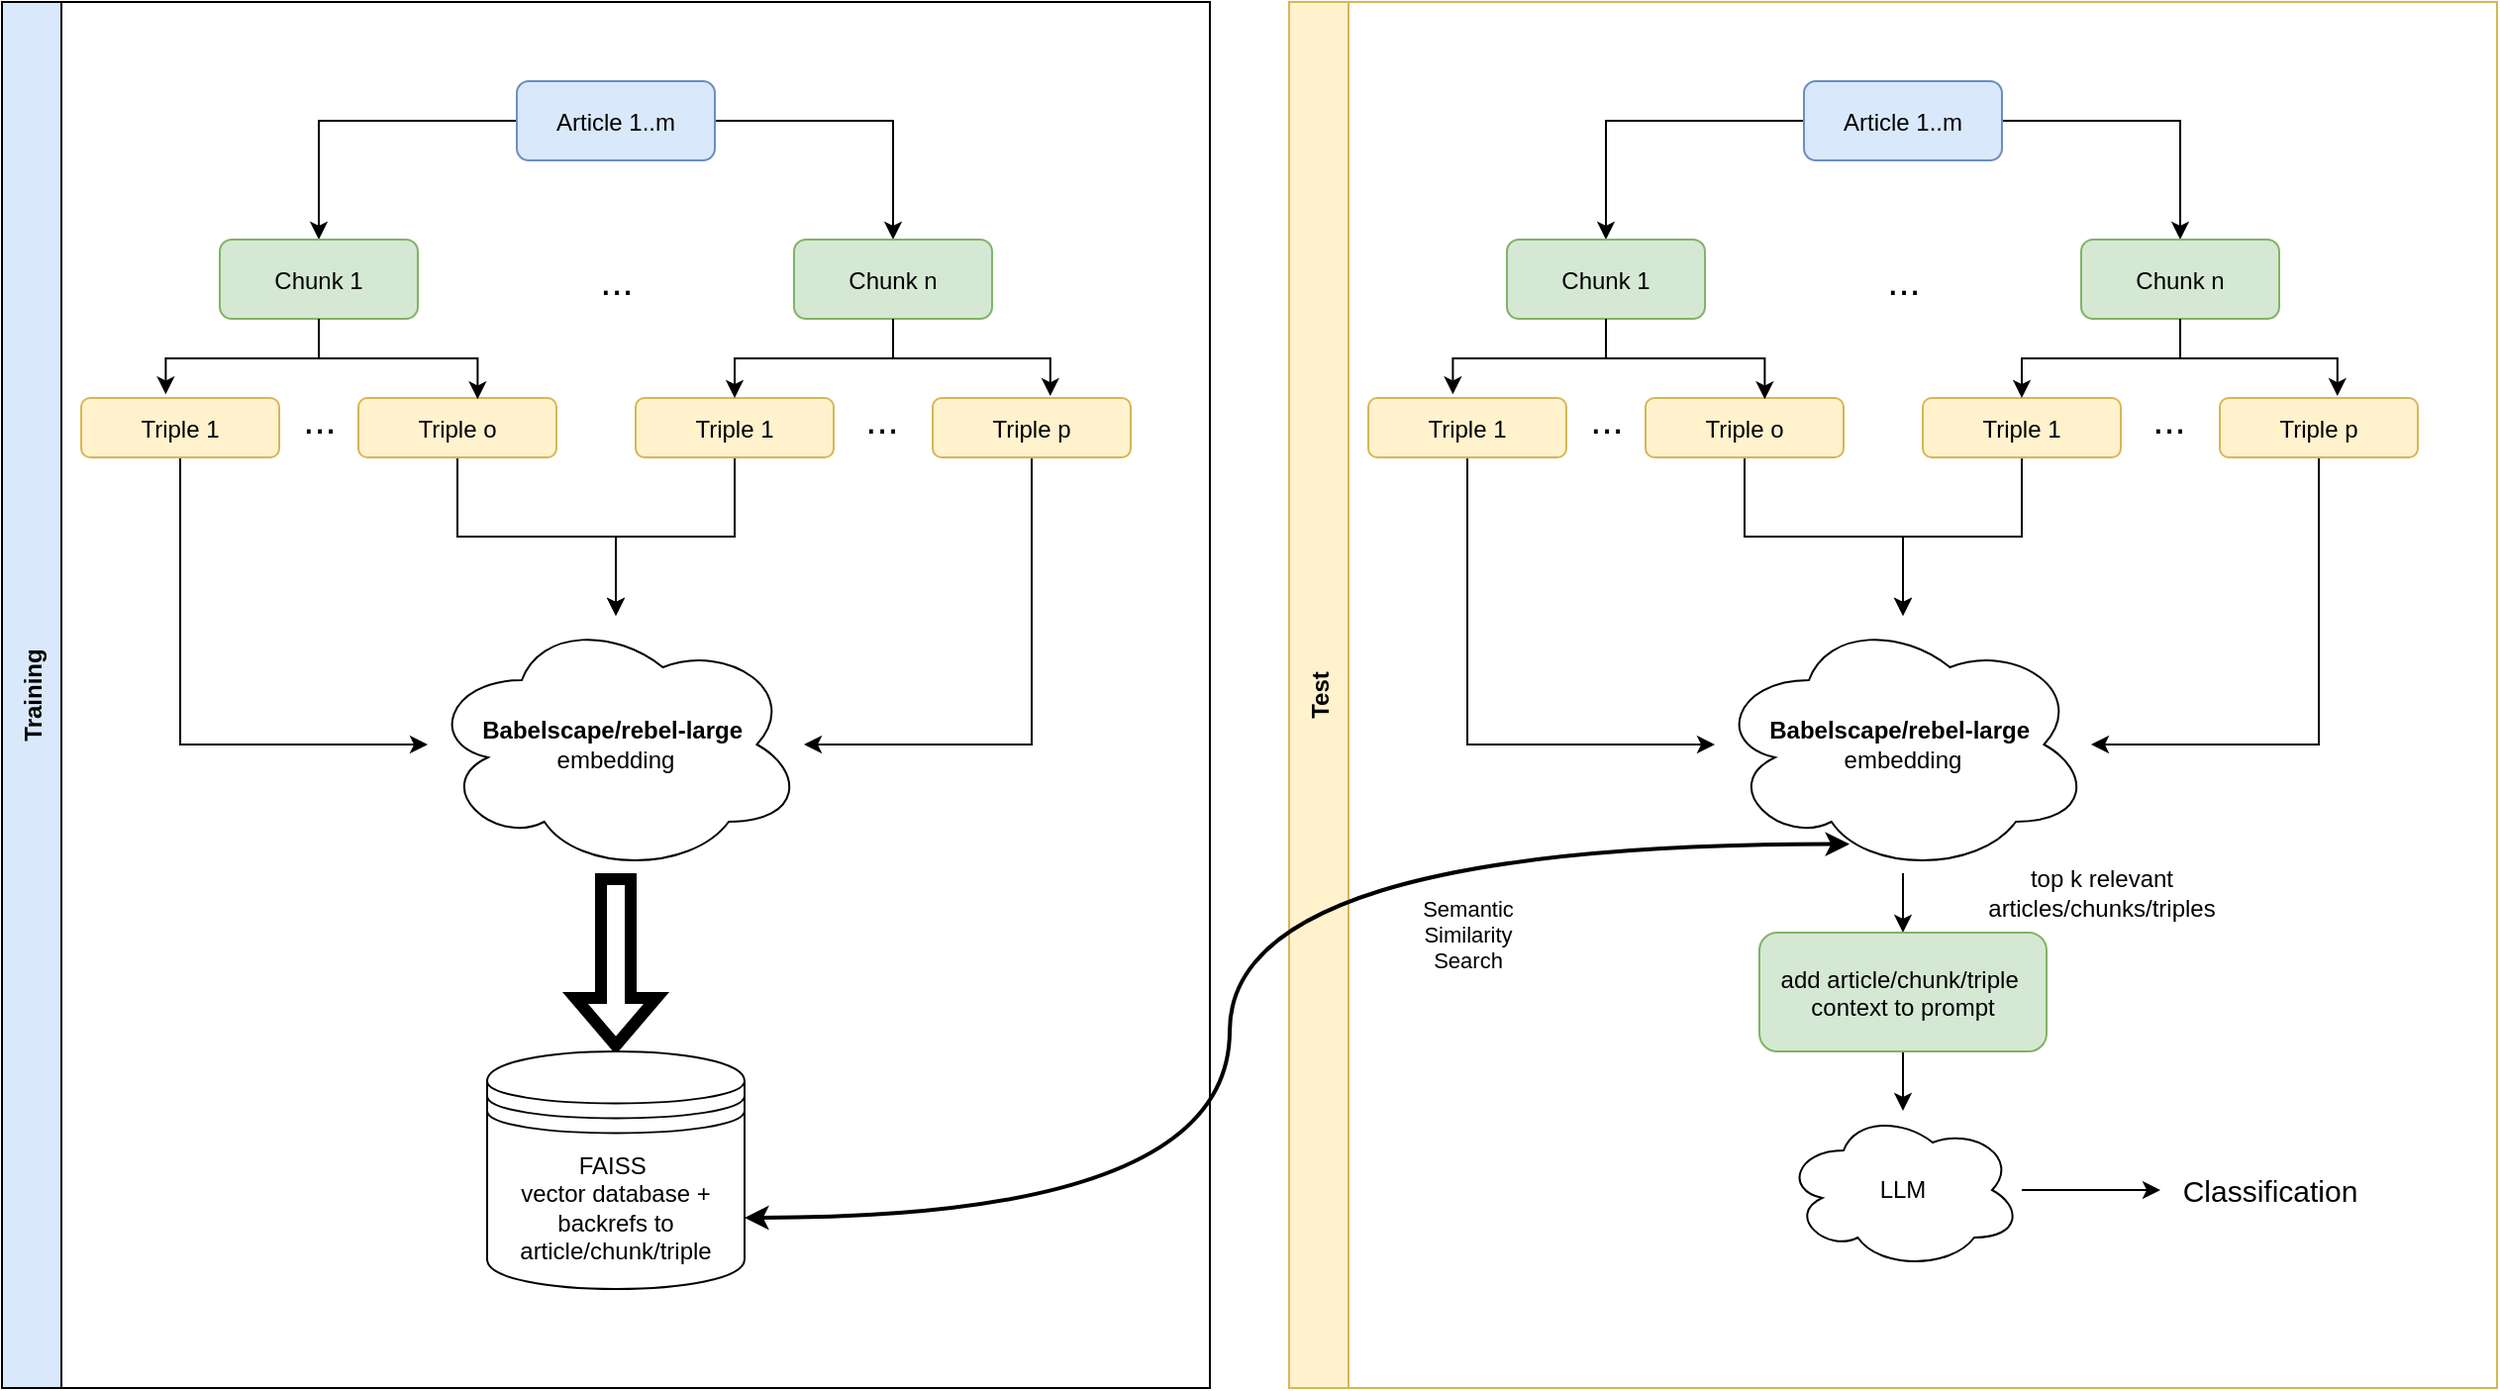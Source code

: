 <mxfile version="26.2.14">
  <diagram name="Training and Test Swimlanes" id="0">
    <mxGraphModel dx="720" dy="492" grid="1" gridSize="10" guides="1" tooltips="1" connect="1" arrows="1" fold="1" page="1" pageScale="1" pageWidth="827" pageHeight="1169" math="0" shadow="0">
      <root>
        <mxCell id="0" />
        <mxCell id="1" parent="0" />
        <mxCell id="trainingLane" value="Training" style="swimlane;horizontal=0;startSize=30;fillColor=#dae8fc;" parent="1" vertex="1">
          <mxGeometry x="20" y="40" width="610" height="700" as="geometry" />
        </mxCell>
        <mxCell id="CYrtcJWaWiuXOWPfvvp1-5" style="edgeStyle=orthogonalEdgeStyle;rounded=0;orthogonalLoop=1;jettySize=auto;html=1;entryX=0.5;entryY=0;entryDx=0;entryDy=0;" parent="trainingLane" source="t_article1" target="t_chunk11" edge="1">
          <mxGeometry relative="1" as="geometry" />
        </mxCell>
        <mxCell id="CYrtcJWaWiuXOWPfvvp1-6" style="edgeStyle=orthogonalEdgeStyle;rounded=0;orthogonalLoop=1;jettySize=auto;html=1;entryX=0.5;entryY=0;entryDx=0;entryDy=0;" parent="trainingLane" source="t_article1" target="t_chunk12" edge="1">
          <mxGeometry relative="1" as="geometry" />
        </mxCell>
        <mxCell id="t_article1" value="Article 1..m" style="rounded=1;fillColor=#dae8fc;strokeColor=#6c8ebf;" parent="trainingLane" vertex="1">
          <mxGeometry x="260" y="40" width="100" height="40" as="geometry" />
        </mxCell>
        <mxCell id="CYrtcJWaWiuXOWPfvvp1-12" style="edgeStyle=orthogonalEdgeStyle;rounded=0;orthogonalLoop=1;jettySize=auto;html=1;" parent="trainingLane" source="t_triple111" target="CYrtcJWaWiuXOWPfvvp1-11" edge="1">
          <mxGeometry relative="1" as="geometry">
            <Array as="points">
              <mxPoint x="90" y="375" />
            </Array>
          </mxGeometry>
        </mxCell>
        <mxCell id="t_triple111" value="Triple 1" style="rounded=1;fillColor=#fff2cc;strokeColor=#d6b656;" parent="trainingLane" vertex="1">
          <mxGeometry x="40" y="200" width="100" height="30" as="geometry" />
        </mxCell>
        <mxCell id="CYrtcJWaWiuXOWPfvvp1-13" style="edgeStyle=orthogonalEdgeStyle;rounded=0;orthogonalLoop=1;jettySize=auto;html=1;" parent="trainingLane" source="t_triple112" target="CYrtcJWaWiuXOWPfvvp1-11" edge="1">
          <mxGeometry relative="1" as="geometry" />
        </mxCell>
        <mxCell id="t_triple112" value="Triple o" style="rounded=1;fillColor=#fff2cc;strokeColor=#d6b656;" parent="trainingLane" vertex="1">
          <mxGeometry x="180" y="200" width="100" height="30" as="geometry" />
        </mxCell>
        <mxCell id="CYrtcJWaWiuXOWPfvvp1-14" style="edgeStyle=orthogonalEdgeStyle;rounded=0;orthogonalLoop=1;jettySize=auto;html=1;" parent="trainingLane" source="t_triple121" target="CYrtcJWaWiuXOWPfvvp1-11" edge="1">
          <mxGeometry relative="1" as="geometry" />
        </mxCell>
        <mxCell id="t_triple121" value="Triple 1" style="rounded=1;fillColor=#fff2cc;strokeColor=#d6b656;" parent="trainingLane" vertex="1">
          <mxGeometry x="320" y="200" width="100" height="30" as="geometry" />
        </mxCell>
        <mxCell id="CYrtcJWaWiuXOWPfvvp1-18" style="edgeStyle=orthogonalEdgeStyle;rounded=0;orthogonalLoop=1;jettySize=auto;html=1;" parent="trainingLane" source="t_triple122" target="CYrtcJWaWiuXOWPfvvp1-11" edge="1">
          <mxGeometry relative="1" as="geometry">
            <Array as="points">
              <mxPoint x="520" y="375" />
            </Array>
          </mxGeometry>
        </mxCell>
        <mxCell id="t_triple122" value="Triple p" style="rounded=1;fillColor=#fff2cc;strokeColor=#d6b656;" parent="trainingLane" vertex="1">
          <mxGeometry x="470" y="200" width="100" height="30" as="geometry" />
        </mxCell>
        <mxCell id="t_chunk11" value="Chunk 1" style="rounded=1;fillColor=#d5e8d4;strokeColor=#82b366;" parent="trainingLane" vertex="1">
          <mxGeometry x="110" y="120" width="100" height="40" as="geometry" />
        </mxCell>
        <mxCell id="CYrtcJWaWiuXOWPfvvp1-7" style="edgeStyle=orthogonalEdgeStyle;rounded=0;orthogonalLoop=1;jettySize=auto;html=1;entryX=0.5;entryY=0;entryDx=0;entryDy=0;" parent="trainingLane" source="t_chunk12" target="t_triple121" edge="1">
          <mxGeometry relative="1" as="geometry" />
        </mxCell>
        <mxCell id="t_chunk12" value="Chunk n" style="rounded=1;fillColor=#d5e8d4;strokeColor=#82b366;" parent="trainingLane" vertex="1">
          <mxGeometry x="400" y="120" width="100" height="40" as="geometry" />
        </mxCell>
        <mxCell id="CYrtcJWaWiuXOWPfvvp1-1" value="&lt;font style=&quot;font-size: 20px;&quot;&gt;...&lt;/font&gt;" style="text;html=1;align=center;verticalAlign=middle;resizable=0;points=[];autosize=1;strokeColor=none;fillColor=none;" parent="trainingLane" vertex="1">
          <mxGeometry x="290" y="120" width="40" height="40" as="geometry" />
        </mxCell>
        <mxCell id="CYrtcJWaWiuXOWPfvvp1-3" value="&lt;font style=&quot;font-size: 20px;&quot;&gt;...&lt;/font&gt;" style="text;html=1;align=center;verticalAlign=middle;resizable=0;points=[];autosize=1;strokeColor=none;fillColor=none;" parent="trainingLane" vertex="1">
          <mxGeometry x="140" y="190" width="40" height="40" as="geometry" />
        </mxCell>
        <mxCell id="CYrtcJWaWiuXOWPfvvp1-4" value="&lt;font style=&quot;font-size: 20px;&quot;&gt;...&lt;/font&gt;" style="text;html=1;align=center;verticalAlign=middle;resizable=0;points=[];autosize=1;strokeColor=none;fillColor=none;" parent="trainingLane" vertex="1">
          <mxGeometry x="424" y="190" width="40" height="40" as="geometry" />
        </mxCell>
        <mxCell id="CYrtcJWaWiuXOWPfvvp1-8" style="edgeStyle=orthogonalEdgeStyle;rounded=0;orthogonalLoop=1;jettySize=auto;html=1;entryX=0.594;entryY=-0.033;entryDx=0;entryDy=0;entryPerimeter=0;" parent="trainingLane" source="t_chunk12" target="t_triple122" edge="1">
          <mxGeometry relative="1" as="geometry" />
        </mxCell>
        <mxCell id="CYrtcJWaWiuXOWPfvvp1-9" style="edgeStyle=orthogonalEdgeStyle;rounded=0;orthogonalLoop=1;jettySize=auto;html=1;entryX=0.427;entryY=-0.061;entryDx=0;entryDy=0;entryPerimeter=0;" parent="trainingLane" source="t_chunk11" target="t_triple111" edge="1">
          <mxGeometry relative="1" as="geometry" />
        </mxCell>
        <mxCell id="CYrtcJWaWiuXOWPfvvp1-10" style="edgeStyle=orthogonalEdgeStyle;rounded=0;orthogonalLoop=1;jettySize=auto;html=1;entryX=0.602;entryY=0.022;entryDx=0;entryDy=0;entryPerimeter=0;" parent="trainingLane" source="t_chunk11" target="t_triple112" edge="1">
          <mxGeometry relative="1" as="geometry" />
        </mxCell>
        <mxCell id="CYrtcJWaWiuXOWPfvvp1-17" style="edgeStyle=orthogonalEdgeStyle;rounded=0;orthogonalLoop=1;jettySize=auto;html=1;entryX=0.5;entryY=0;entryDx=0;entryDy=0;shape=flexArrow;strokeWidth=6;" parent="trainingLane" source="CYrtcJWaWiuXOWPfvvp1-11" target="CYrtcJWaWiuXOWPfvvp1-16" edge="1">
          <mxGeometry relative="1" as="geometry" />
        </mxCell>
        <mxCell id="CYrtcJWaWiuXOWPfvvp1-11" value="&lt;b&gt;Babelscape/rebel-large&amp;nbsp;&lt;/b&gt;&lt;div&gt;embedding&lt;/div&gt;" style="ellipse;shape=cloud;whiteSpace=wrap;html=1;" parent="trainingLane" vertex="1">
          <mxGeometry x="215" y="310" width="190" height="130" as="geometry" />
        </mxCell>
        <mxCell id="CYrtcJWaWiuXOWPfvvp1-16" value="FAISS&amp;nbsp;&lt;div&gt;vector database +&lt;/div&gt;&lt;div&gt;backrefs to article/chunk/triple&lt;/div&gt;" style="shape=datastore;whiteSpace=wrap;html=1;" parent="trainingLane" vertex="1">
          <mxGeometry x="245" y="530" width="130" height="120" as="geometry" />
        </mxCell>
        <mxCell id="CYrtcJWaWiuXOWPfvvp1-19" value="Test" style="swimlane;horizontal=0;startSize=30;fillColor=#fff2cc;strokeColor=#d6b656;" parent="1" vertex="1">
          <mxGeometry x="670" y="40" width="610" height="700" as="geometry" />
        </mxCell>
        <mxCell id="CYrtcJWaWiuXOWPfvvp1-20" style="edgeStyle=orthogonalEdgeStyle;rounded=0;orthogonalLoop=1;jettySize=auto;html=1;entryX=0.5;entryY=0;entryDx=0;entryDy=0;" parent="CYrtcJWaWiuXOWPfvvp1-19" source="CYrtcJWaWiuXOWPfvvp1-22" target="CYrtcJWaWiuXOWPfvvp1-31" edge="1">
          <mxGeometry relative="1" as="geometry" />
        </mxCell>
        <mxCell id="CYrtcJWaWiuXOWPfvvp1-21" style="edgeStyle=orthogonalEdgeStyle;rounded=0;orthogonalLoop=1;jettySize=auto;html=1;entryX=0.5;entryY=0;entryDx=0;entryDy=0;" parent="CYrtcJWaWiuXOWPfvvp1-19" source="CYrtcJWaWiuXOWPfvvp1-22" target="CYrtcJWaWiuXOWPfvvp1-33" edge="1">
          <mxGeometry relative="1" as="geometry" />
        </mxCell>
        <mxCell id="CYrtcJWaWiuXOWPfvvp1-22" value="Article 1..m" style="rounded=1;fillColor=#dae8fc;strokeColor=#6c8ebf;" parent="CYrtcJWaWiuXOWPfvvp1-19" vertex="1">
          <mxGeometry x="260" y="40" width="100" height="40" as="geometry" />
        </mxCell>
        <mxCell id="CYrtcJWaWiuXOWPfvvp1-23" style="edgeStyle=orthogonalEdgeStyle;rounded=0;orthogonalLoop=1;jettySize=auto;html=1;" parent="CYrtcJWaWiuXOWPfvvp1-19" source="CYrtcJWaWiuXOWPfvvp1-24" target="CYrtcJWaWiuXOWPfvvp1-41" edge="1">
          <mxGeometry relative="1" as="geometry">
            <Array as="points">
              <mxPoint x="90" y="375" />
            </Array>
          </mxGeometry>
        </mxCell>
        <mxCell id="CYrtcJWaWiuXOWPfvvp1-24" value="Triple 1" style="rounded=1;fillColor=#fff2cc;strokeColor=#d6b656;" parent="CYrtcJWaWiuXOWPfvvp1-19" vertex="1">
          <mxGeometry x="40" y="200" width="100" height="30" as="geometry" />
        </mxCell>
        <mxCell id="CYrtcJWaWiuXOWPfvvp1-25" style="edgeStyle=orthogonalEdgeStyle;rounded=0;orthogonalLoop=1;jettySize=auto;html=1;" parent="CYrtcJWaWiuXOWPfvvp1-19" source="CYrtcJWaWiuXOWPfvvp1-26" target="CYrtcJWaWiuXOWPfvvp1-41" edge="1">
          <mxGeometry relative="1" as="geometry" />
        </mxCell>
        <mxCell id="CYrtcJWaWiuXOWPfvvp1-26" value="Triple o" style="rounded=1;fillColor=#fff2cc;strokeColor=#d6b656;" parent="CYrtcJWaWiuXOWPfvvp1-19" vertex="1">
          <mxGeometry x="180" y="200" width="100" height="30" as="geometry" />
        </mxCell>
        <mxCell id="CYrtcJWaWiuXOWPfvvp1-27" style="edgeStyle=orthogonalEdgeStyle;rounded=0;orthogonalLoop=1;jettySize=auto;html=1;" parent="CYrtcJWaWiuXOWPfvvp1-19" source="CYrtcJWaWiuXOWPfvvp1-28" target="CYrtcJWaWiuXOWPfvvp1-41" edge="1">
          <mxGeometry relative="1" as="geometry" />
        </mxCell>
        <mxCell id="CYrtcJWaWiuXOWPfvvp1-28" value="Triple 1" style="rounded=1;fillColor=#fff2cc;strokeColor=#d6b656;" parent="CYrtcJWaWiuXOWPfvvp1-19" vertex="1">
          <mxGeometry x="320" y="200" width="100" height="30" as="geometry" />
        </mxCell>
        <mxCell id="CYrtcJWaWiuXOWPfvvp1-29" style="edgeStyle=orthogonalEdgeStyle;rounded=0;orthogonalLoop=1;jettySize=auto;html=1;" parent="CYrtcJWaWiuXOWPfvvp1-19" source="CYrtcJWaWiuXOWPfvvp1-30" target="CYrtcJWaWiuXOWPfvvp1-41" edge="1">
          <mxGeometry relative="1" as="geometry">
            <Array as="points">
              <mxPoint x="520" y="375" />
            </Array>
          </mxGeometry>
        </mxCell>
        <mxCell id="CYrtcJWaWiuXOWPfvvp1-30" value="Triple p" style="rounded=1;fillColor=#fff2cc;strokeColor=#d6b656;" parent="CYrtcJWaWiuXOWPfvvp1-19" vertex="1">
          <mxGeometry x="470" y="200" width="100" height="30" as="geometry" />
        </mxCell>
        <mxCell id="CYrtcJWaWiuXOWPfvvp1-31" value="Chunk 1" style="rounded=1;fillColor=#d5e8d4;strokeColor=#82b366;" parent="CYrtcJWaWiuXOWPfvvp1-19" vertex="1">
          <mxGeometry x="110" y="120" width="100" height="40" as="geometry" />
        </mxCell>
        <mxCell id="CYrtcJWaWiuXOWPfvvp1-32" style="edgeStyle=orthogonalEdgeStyle;rounded=0;orthogonalLoop=1;jettySize=auto;html=1;entryX=0.5;entryY=0;entryDx=0;entryDy=0;" parent="CYrtcJWaWiuXOWPfvvp1-19" source="CYrtcJWaWiuXOWPfvvp1-33" target="CYrtcJWaWiuXOWPfvvp1-28" edge="1">
          <mxGeometry relative="1" as="geometry" />
        </mxCell>
        <mxCell id="CYrtcJWaWiuXOWPfvvp1-33" value="Chunk n" style="rounded=1;fillColor=#d5e8d4;strokeColor=#82b366;" parent="CYrtcJWaWiuXOWPfvvp1-19" vertex="1">
          <mxGeometry x="400" y="120" width="100" height="40" as="geometry" />
        </mxCell>
        <mxCell id="CYrtcJWaWiuXOWPfvvp1-34" value="&lt;font style=&quot;font-size: 20px;&quot;&gt;...&lt;/font&gt;" style="text;html=1;align=center;verticalAlign=middle;resizable=0;points=[];autosize=1;strokeColor=none;fillColor=none;" parent="CYrtcJWaWiuXOWPfvvp1-19" vertex="1">
          <mxGeometry x="290" y="120" width="40" height="40" as="geometry" />
        </mxCell>
        <mxCell id="CYrtcJWaWiuXOWPfvvp1-35" value="&lt;font style=&quot;font-size: 20px;&quot;&gt;...&lt;/font&gt;" style="text;html=1;align=center;verticalAlign=middle;resizable=0;points=[];autosize=1;strokeColor=none;fillColor=none;" parent="CYrtcJWaWiuXOWPfvvp1-19" vertex="1">
          <mxGeometry x="140" y="190" width="40" height="40" as="geometry" />
        </mxCell>
        <mxCell id="CYrtcJWaWiuXOWPfvvp1-36" value="&lt;font style=&quot;font-size: 20px;&quot;&gt;...&lt;/font&gt;" style="text;html=1;align=center;verticalAlign=middle;resizable=0;points=[];autosize=1;strokeColor=none;fillColor=none;" parent="CYrtcJWaWiuXOWPfvvp1-19" vertex="1">
          <mxGeometry x="424" y="190" width="40" height="40" as="geometry" />
        </mxCell>
        <mxCell id="CYrtcJWaWiuXOWPfvvp1-37" style="edgeStyle=orthogonalEdgeStyle;rounded=0;orthogonalLoop=1;jettySize=auto;html=1;entryX=0.594;entryY=-0.033;entryDx=0;entryDy=0;entryPerimeter=0;" parent="CYrtcJWaWiuXOWPfvvp1-19" source="CYrtcJWaWiuXOWPfvvp1-33" target="CYrtcJWaWiuXOWPfvvp1-30" edge="1">
          <mxGeometry relative="1" as="geometry" />
        </mxCell>
        <mxCell id="CYrtcJWaWiuXOWPfvvp1-38" style="edgeStyle=orthogonalEdgeStyle;rounded=0;orthogonalLoop=1;jettySize=auto;html=1;entryX=0.427;entryY=-0.061;entryDx=0;entryDy=0;entryPerimeter=0;" parent="CYrtcJWaWiuXOWPfvvp1-19" source="CYrtcJWaWiuXOWPfvvp1-31" target="CYrtcJWaWiuXOWPfvvp1-24" edge="1">
          <mxGeometry relative="1" as="geometry" />
        </mxCell>
        <mxCell id="CYrtcJWaWiuXOWPfvvp1-39" style="edgeStyle=orthogonalEdgeStyle;rounded=0;orthogonalLoop=1;jettySize=auto;html=1;entryX=0.602;entryY=0.022;entryDx=0;entryDy=0;entryPerimeter=0;" parent="CYrtcJWaWiuXOWPfvvp1-19" source="CYrtcJWaWiuXOWPfvvp1-31" target="CYrtcJWaWiuXOWPfvvp1-26" edge="1">
          <mxGeometry relative="1" as="geometry" />
        </mxCell>
        <mxCell id="CYrtcJWaWiuXOWPfvvp1-49" style="edgeStyle=orthogonalEdgeStyle;rounded=0;orthogonalLoop=1;jettySize=auto;html=1;entryX=0.5;entryY=0;entryDx=0;entryDy=0;" parent="CYrtcJWaWiuXOWPfvvp1-19" source="CYrtcJWaWiuXOWPfvvp1-41" target="CYrtcJWaWiuXOWPfvvp1-48" edge="1">
          <mxGeometry relative="1" as="geometry" />
        </mxCell>
        <mxCell id="CYrtcJWaWiuXOWPfvvp1-41" value="&lt;b&gt;Babelscape/rebel-large&amp;nbsp;&lt;/b&gt;&lt;div&gt;embedding&lt;/div&gt;" style="ellipse;shape=cloud;whiteSpace=wrap;html=1;" parent="CYrtcJWaWiuXOWPfvvp1-19" vertex="1">
          <mxGeometry x="215" y="310" width="190" height="130" as="geometry" />
        </mxCell>
        <mxCell id="CYrtcJWaWiuXOWPfvvp1-47" style="edgeStyle=orthogonalEdgeStyle;rounded=0;orthogonalLoop=1;jettySize=auto;html=1;" parent="CYrtcJWaWiuXOWPfvvp1-19" source="CYrtcJWaWiuXOWPfvvp1-45" target="CYrtcJWaWiuXOWPfvvp1-46" edge="1">
          <mxGeometry relative="1" as="geometry" />
        </mxCell>
        <mxCell id="CYrtcJWaWiuXOWPfvvp1-45" value="LLM" style="ellipse;shape=cloud;whiteSpace=wrap;html=1;" parent="CYrtcJWaWiuXOWPfvvp1-19" vertex="1">
          <mxGeometry x="250" y="560" width="120" height="80" as="geometry" />
        </mxCell>
        <mxCell id="CYrtcJWaWiuXOWPfvvp1-46" value="Classification" style="text;html=1;align=center;verticalAlign=middle;resizable=0;points=[];autosize=1;strokeColor=none;fillColor=none;fontSize=15;" parent="CYrtcJWaWiuXOWPfvvp1-19" vertex="1">
          <mxGeometry x="440" y="585" width="110" height="30" as="geometry" />
        </mxCell>
        <mxCell id="CYrtcJWaWiuXOWPfvvp1-50" style="edgeStyle=orthogonalEdgeStyle;rounded=0;orthogonalLoop=1;jettySize=auto;html=1;" parent="CYrtcJWaWiuXOWPfvvp1-19" source="CYrtcJWaWiuXOWPfvvp1-48" target="CYrtcJWaWiuXOWPfvvp1-45" edge="1">
          <mxGeometry relative="1" as="geometry" />
        </mxCell>
        <mxCell id="CYrtcJWaWiuXOWPfvvp1-48" value="add article/chunk/triple &#xa;context to prompt" style="rounded=1;fillColor=#d5e8d4;strokeColor=#82b366;" parent="CYrtcJWaWiuXOWPfvvp1-19" vertex="1">
          <mxGeometry x="237.5" y="470" width="145" height="60" as="geometry" />
        </mxCell>
        <mxCell id="SIZszOemmbzZJYr5V2Id-1" value="top k relevant&lt;div&gt;articles/chunks/triples&lt;/div&gt;" style="text;html=1;align=center;verticalAlign=middle;resizable=0;points=[];autosize=1;strokeColor=none;fillColor=none;" vertex="1" parent="CYrtcJWaWiuXOWPfvvp1-19">
          <mxGeometry x="340" y="430" width="140" height="40" as="geometry" />
        </mxCell>
        <mxCell id="CYrtcJWaWiuXOWPfvvp1-43" style="edgeStyle=orthogonalEdgeStyle;rounded=0;orthogonalLoop=1;jettySize=auto;html=1;entryX=1;entryY=0.7;entryDx=0;entryDy=0;elbow=vertical;curved=1;exitX=0.358;exitY=0.887;exitDx=0;exitDy=0;exitPerimeter=0;strokeWidth=2;startArrow=classic;startFill=1;" parent="1" source="CYrtcJWaWiuXOWPfvvp1-41" target="CYrtcJWaWiuXOWPfvvp1-16" edge="1">
          <mxGeometry relative="1" as="geometry" />
        </mxCell>
        <mxCell id="CYrtcJWaWiuXOWPfvvp1-44" value="Semantic&lt;div&gt;Similarity&lt;/div&gt;&lt;div&gt;Search&lt;/div&gt;" style="edgeLabel;html=1;align=center;verticalAlign=middle;resizable=0;points=[];" parent="CYrtcJWaWiuXOWPfvvp1-43" vertex="1" connectable="0">
          <mxGeometry x="-0.451" y="15" relative="1" as="geometry">
            <mxPoint x="12" y="30" as="offset" />
          </mxGeometry>
        </mxCell>
      </root>
    </mxGraphModel>
  </diagram>
</mxfile>
